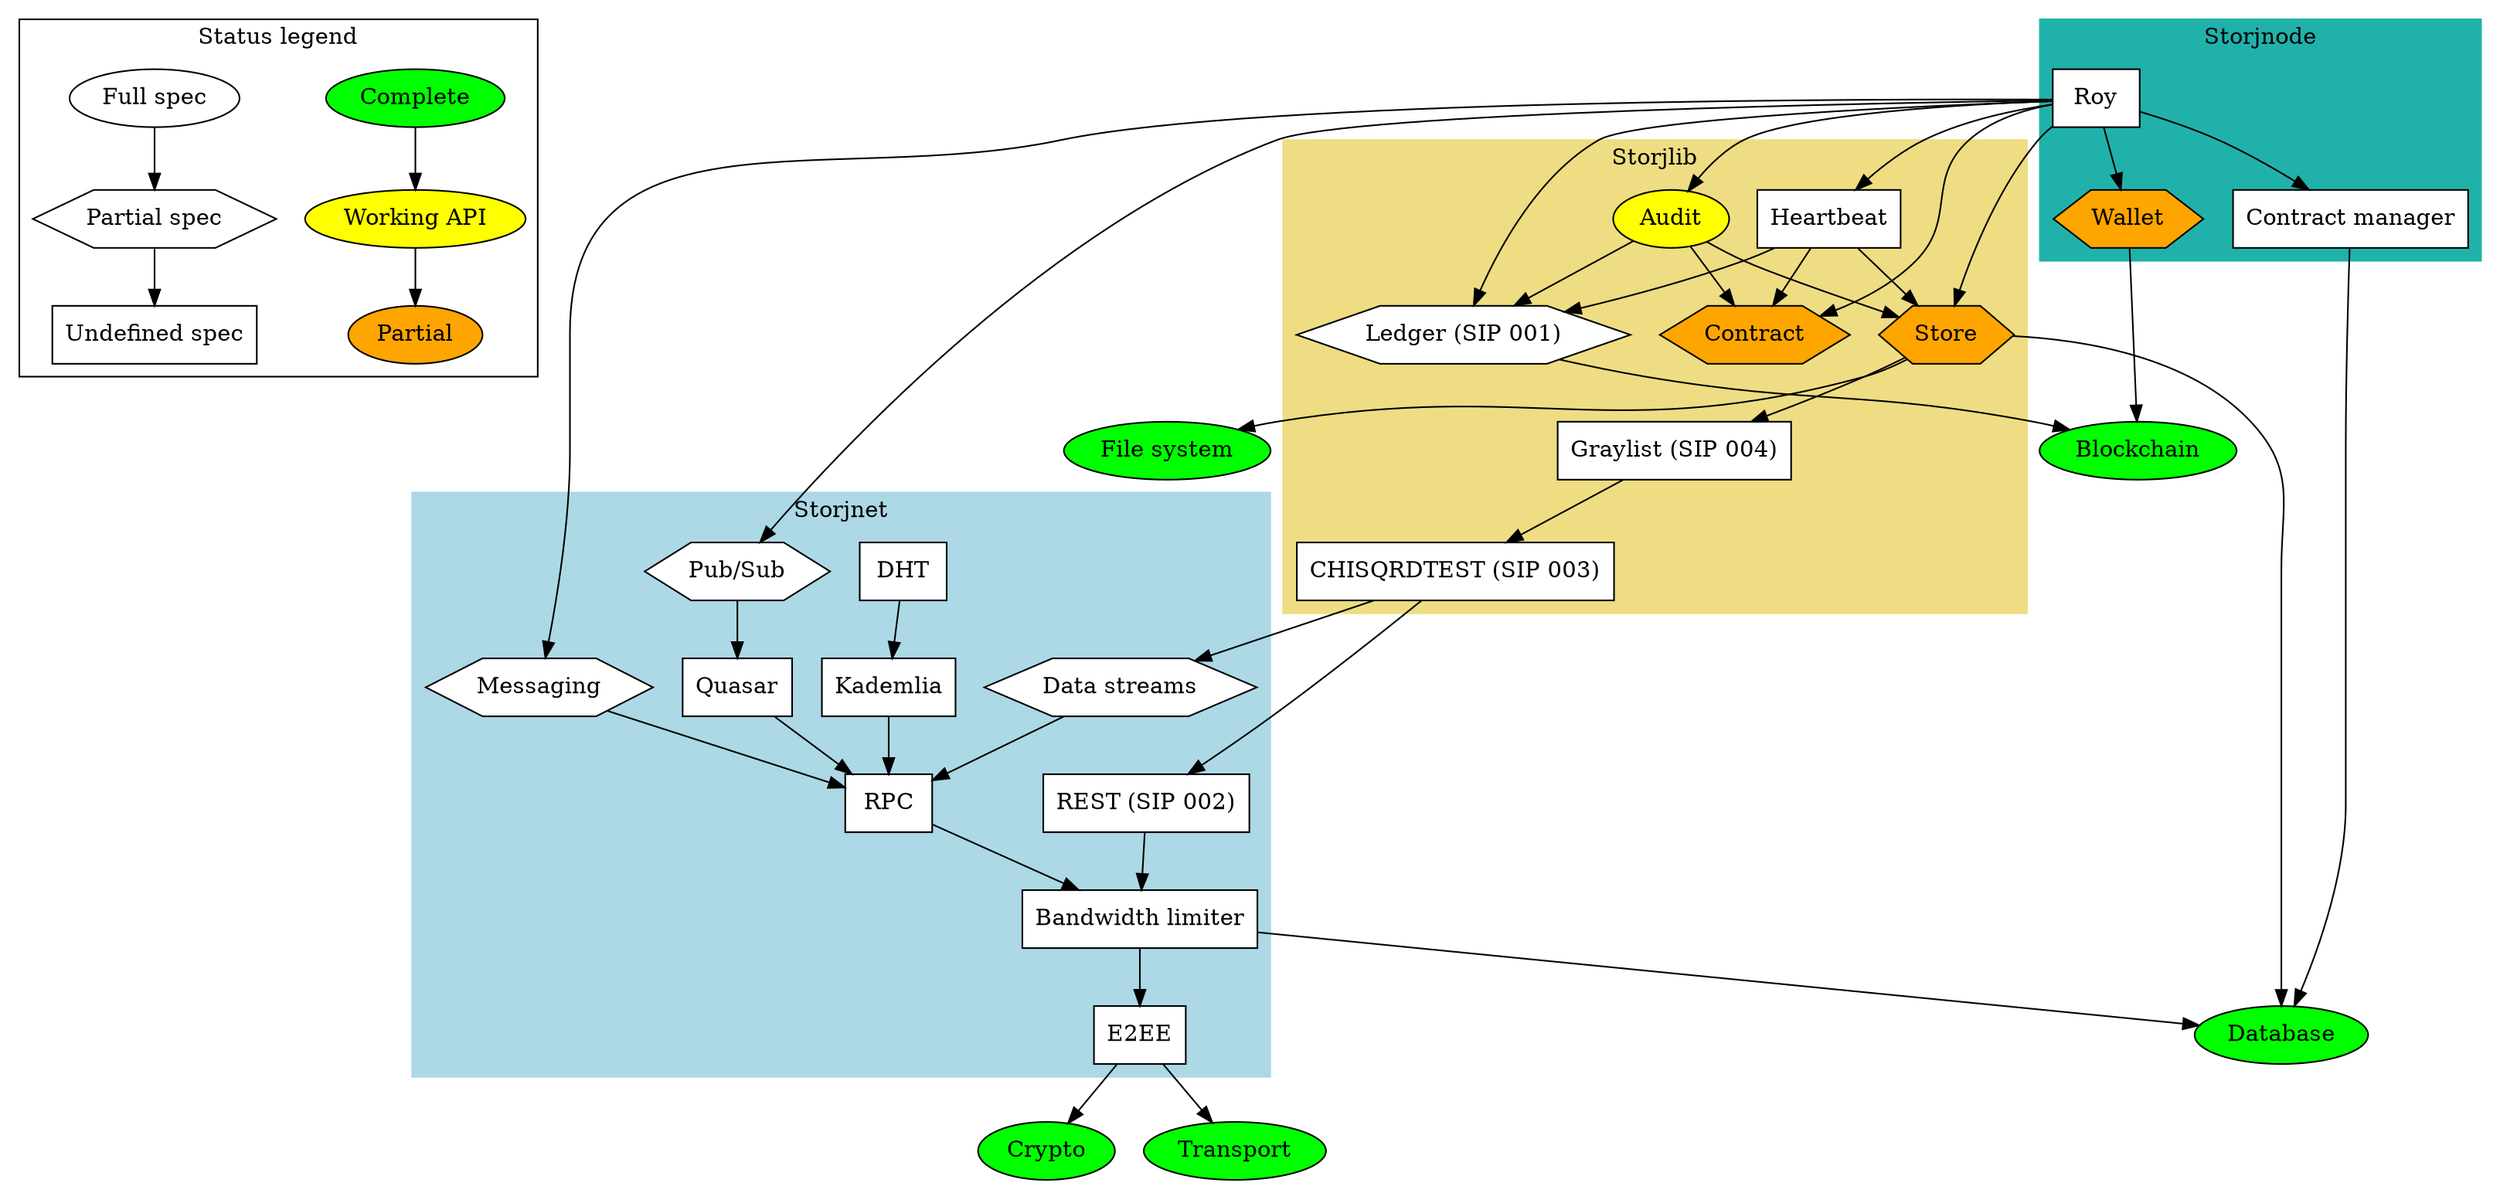 // syntax guide: http://www.graphviz.org/pdf/dotguide.pdf
// compile png: `dot -Tpng status.dot -o status.png`
// compile pdf: `dot -Tpdf status.dot -o status.pdf`


digraph G {
    node [shape="box", style="filled", color="black", fillcolor="white"];

    // LEGEND
    subgraph cluster_0 {
        label = "Status legend";

        "Complete" [fillcolor=green, shape=ellipse];
        "Working API" [fillcolor=yellow, shape=ellipse];
        "Partial" [fillcolor=orange, shape=ellipse];

        "Full spec" [shape=ellipse];
        "Partial spec" [shape=hexagon];
        "Undefined spec" [shape=box];
    };
    "Complete" -> "Working API" -> "Partial";
    "Full spec" -> "Partial spec" -> "Undefined spec";


    // STORJNET
    subgraph cluster_1 {
        label = "Storjnet";
        style=filled;
        color=lightblue;

        "DHT";
        "Pub/Sub" [shape=hexagon]; // enable publishing and subscribing to events
        "Data streams" [shape=hexagon]; // full duplex data transfer
        "Messaging" [shape=hexagon]; // to shortcut the pubsub after peer found
        "RPC"; // rpc calls and data transfer between clients
        "E2EE"; // End-to-end encryption
        "Kademlia";
        "Quasar";
        "Bandwidth limiter";
        "REST (SIP 002)"; // put/get shards
    };
    "DHT" -> "Kademlia" -> "RPC";
    "Pub/Sub" -> "Quasar" -> "RPC";
    "Messaging" -> "RPC";
    "Data streams" -> "RPC";
    "RPC" -> "Bandwidth limiter";
    "REST (SIP 002)" -> "Bandwidth limiter";
    "Bandwidth limiter" -> "E2EE";
    "E2EE" -> "Crypto";
    "E2EE" -> "Transport";
    "Bandwidth limiter" -> "Database";

    // STORJLIB
    subgraph cluster_2 {
        label = "Storjlib";
        style=filled;
        color=lightgoldenrod;

        "Contract" [fillcolor=orange, shape=hexagon]; // terms of a storage contract between peers
        "Audit" [fillcolor=yellow, shape=ellipse]; // track state of a contract over time
        "Store" [fillcolor=orange, shape=hexagon];
        "Heartbeat";
        "Ledger (SIP 001)" [shape=hexagon];
        "Graylist (SIP 004)";
        "CHISQRDTEST (SIP 003)";
    };
    "Audit" -> "Contract"; // when/how to perform the audit
    "Audit" -> "Store"; // perform audit challange
    "Audit" -> "Ledger (SIP 001)"; // save result in ledger
    "Heartbeat" -> "Contract";
    "Heartbeat" -> "Store"; // perform heartbeat challange
    "Heartbeat" -> "Ledger (SIP 001)"; // save result in ledger
    "Store" -> "File system";
    "Store" -> "Graylist (SIP 004)";
    "Store" -> "Database";
    "Ledger (SIP 001)" -> "Blockchain";
    "Graylist (SIP 004)" -> "CHISQRDTEST (SIP 003)";
    "CHISQRDTEST (SIP 003)" -> "Data streams";
    "CHISQRDTEST (SIP 003)" -> "REST (SIP 002)";

    // STORJNODE
    subgraph cluster_3 {
        label = "Storjnode";
        style=filled;
        color=lightseagreen;

        "Roy"; // for sending/receiving of funds for services used 
        "Wallet" [fillcolor=orange, shape=hexagon];
        "Contract manager"; // Store contracts
    };
    "Roy" -> "Contract manager";
    "Contract manager" -> "Database";
    "Wallet" -> "Blockchain";
    "Roy" -> "Messaging";
    "Roy" -> "Audit"; // perform audits
    "Roy" -> "Contract"; // verify agreed to use/provide a service
    "Roy" -> "Heartbeat";
    "Roy" -> "Ledger (SIP 001)"; // verify service was used/provided
    "Roy" -> "Wallet"; // transfer funds
    "Roy" -> "Pub/Sub"; // ask/bid on contracts
    "Roy" -> "Store";

    // EXTERNAL
    "File system" [fillcolor=green, shape=ellipse];
    "Crypto" [fillcolor=green, shape=ellipse];
    "Database" [fillcolor=green, shape=ellipse];
    "Blockchain" [fillcolor=green, shape=ellipse];
    "Transport" [fillcolor=green, shape=ellipse];
}
